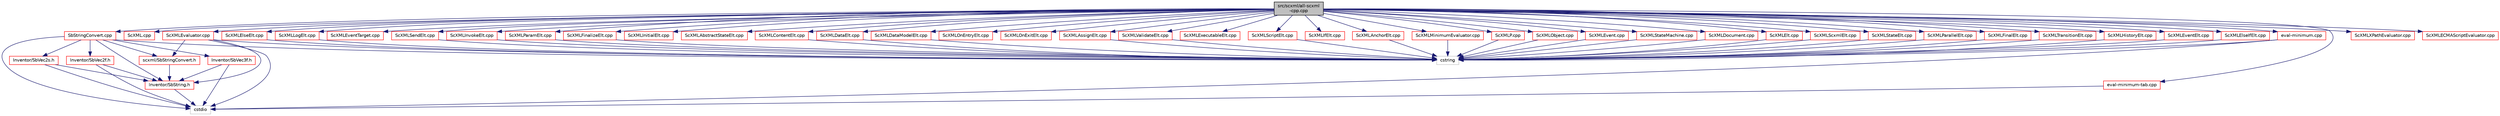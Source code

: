digraph "src/scxml/all-scxml-cpp.cpp"
{
 // LATEX_PDF_SIZE
  edge [fontname="Helvetica",fontsize="10",labelfontname="Helvetica",labelfontsize="10"];
  node [fontname="Helvetica",fontsize="10",shape=record];
  Node1 [label="src/scxml/all-scxml\l-cpp.cpp",height=0.2,width=0.4,color="black", fillcolor="grey75", style="filled", fontcolor="black",tooltip=" "];
  Node1 -> Node2 [color="midnightblue",fontsize="10",style="solid",fontname="Helvetica"];
  Node2 [label="SbStringConvert.cpp",height=0.2,width=0.4,color="red", fillcolor="white", style="filled",URL="$SbStringConvert_8cpp.html",tooltip=" "];
  Node2 -> Node3 [color="midnightblue",fontsize="10",style="solid",fontname="Helvetica"];
  Node3 [label="scxml/SbStringConvert.h",height=0.2,width=0.4,color="red", fillcolor="white", style="filled",URL="$SbStringConvert_8h.html",tooltip=" "];
  Node3 -> Node10 [color="midnightblue",fontsize="10",style="solid",fontname="Helvetica"];
  Node10 [label="Inventor/SbString.h",height=0.2,width=0.4,color="red", fillcolor="white", style="filled",URL="$SbString_8h.html",tooltip=" "];
  Node10 -> Node12 [color="midnightblue",fontsize="10",style="solid",fontname="Helvetica"];
  Node12 [label="cstdio",height=0.2,width=0.4,color="grey75", fillcolor="white", style="filled",tooltip=" "];
  Node2 -> Node12 [color="midnightblue",fontsize="10",style="solid",fontname="Helvetica"];
  Node2 -> Node40 [color="midnightblue",fontsize="10",style="solid",fontname="Helvetica"];
  Node40 [label="cstring",height=0.2,width=0.4,color="grey75", fillcolor="white", style="filled",tooltip=" "];
  Node2 -> Node10 [color="midnightblue",fontsize="10",style="solid",fontname="Helvetica"];
  Node2 -> Node41 [color="midnightblue",fontsize="10",style="solid",fontname="Helvetica"];
  Node41 [label="Inventor/SbVec2s.h",height=0.2,width=0.4,color="red", fillcolor="white", style="filled",URL="$SbVec2s_8h.html",tooltip=" "];
  Node41 -> Node12 [color="midnightblue",fontsize="10",style="solid",fontname="Helvetica"];
  Node41 -> Node10 [color="midnightblue",fontsize="10",style="solid",fontname="Helvetica"];
  Node2 -> Node44 [color="midnightblue",fontsize="10",style="solid",fontname="Helvetica"];
  Node44 [label="Inventor/SbVec2f.h",height=0.2,width=0.4,color="red", fillcolor="white", style="filled",URL="$SbVec2f_8h.html",tooltip=" "];
  Node44 -> Node12 [color="midnightblue",fontsize="10",style="solid",fontname="Helvetica"];
  Node44 -> Node10 [color="midnightblue",fontsize="10",style="solid",fontname="Helvetica"];
  Node2 -> Node45 [color="midnightblue",fontsize="10",style="solid",fontname="Helvetica"];
  Node45 [label="Inventor/SbVec3f.h",height=0.2,width=0.4,color="red", fillcolor="white", style="filled",URL="$SbVec3f_8h.html",tooltip=" "];
  Node45 -> Node12 [color="midnightblue",fontsize="10",style="solid",fontname="Helvetica"];
  Node45 -> Node10 [color="midnightblue",fontsize="10",style="solid",fontname="Helvetica"];
  Node1 -> Node50 [color="midnightblue",fontsize="10",style="solid",fontname="Helvetica"];
  Node50 [label="ScXML.cpp",height=0.2,width=0.4,color="red", fillcolor="white", style="filled",URL="$ScXML_8cpp.html",tooltip=" "];
  Node1 -> Node99 [color="midnightblue",fontsize="10",style="solid",fontname="Helvetica"];
  Node99 [label="ScXMLP.cpp",height=0.2,width=0.4,color="red", fillcolor="white", style="filled",URL="$ScXMLP_8cpp.html",tooltip=" "];
  Node99 -> Node40 [color="midnightblue",fontsize="10",style="solid",fontname="Helvetica"];
  Node1 -> Node105 [color="midnightblue",fontsize="10",style="solid",fontname="Helvetica"];
  Node105 [label="ScXMLObject.cpp",height=0.2,width=0.4,color="red", fillcolor="white", style="filled",URL="$ScXMLObject_8cpp.html",tooltip=" "];
  Node105 -> Node40 [color="midnightblue",fontsize="10",style="solid",fontname="Helvetica"];
  Node1 -> Node106 [color="midnightblue",fontsize="10",style="solid",fontname="Helvetica"];
  Node106 [label="ScXMLEvent.cpp",height=0.2,width=0.4,color="red", fillcolor="white", style="filled",URL="$ScXMLEvent_8cpp.html",tooltip=" "];
  Node106 -> Node40 [color="midnightblue",fontsize="10",style="solid",fontname="Helvetica"];
  Node1 -> Node107 [color="midnightblue",fontsize="10",style="solid",fontname="Helvetica"];
  Node107 [label="ScXMLEventTarget.cpp",height=0.2,width=0.4,color="red", fillcolor="white", style="filled",URL="$ScXMLEventTarget_8cpp.html",tooltip=" "];
  Node1 -> Node125 [color="midnightblue",fontsize="10",style="solid",fontname="Helvetica"];
  Node125 [label="ScXMLStateMachine.cpp",height=0.2,width=0.4,color="red", fillcolor="white", style="filled",URL="$ScXMLStateMachine_8cpp.html",tooltip=" "];
  Node125 -> Node40 [color="midnightblue",fontsize="10",style="solid",fontname="Helvetica"];
  Node1 -> Node130 [color="midnightblue",fontsize="10",style="solid",fontname="Helvetica"];
  Node130 [label="ScXMLDocument.cpp",height=0.2,width=0.4,color="red", fillcolor="white", style="filled",URL="$ScXMLDocument_8cpp.html",tooltip=" "];
  Node130 -> Node40 [color="midnightblue",fontsize="10",style="solid",fontname="Helvetica"];
  Node1 -> Node133 [color="midnightblue",fontsize="10",style="solid",fontname="Helvetica"];
  Node133 [label="ScXMLElt.cpp",height=0.2,width=0.4,color="red", fillcolor="white", style="filled",URL="$ScXMLElt_8cpp.html",tooltip=" "];
  Node133 -> Node40 [color="midnightblue",fontsize="10",style="solid",fontname="Helvetica"];
  Node1 -> Node134 [color="midnightblue",fontsize="10",style="solid",fontname="Helvetica"];
  Node134 [label="ScXMLScxmlElt.cpp",height=0.2,width=0.4,color="red", fillcolor="white", style="filled",URL="$ScXMLScxmlElt_8cpp.html",tooltip=" "];
  Node134 -> Node40 [color="midnightblue",fontsize="10",style="solid",fontname="Helvetica"];
  Node1 -> Node136 [color="midnightblue",fontsize="10",style="solid",fontname="Helvetica"];
  Node136 [label="ScXMLInitialElt.cpp",height=0.2,width=0.4,color="red", fillcolor="white", style="filled",URL="$ScXMLInitialElt_8cpp.html",tooltip=" "];
  Node1 -> Node137 [color="midnightblue",fontsize="10",style="solid",fontname="Helvetica"];
  Node137 [label="ScXMLAbstractStateElt.cpp",height=0.2,width=0.4,color="red", fillcolor="white", style="filled",URL="$ScXMLAbstractStateElt_8cpp.html",tooltip=" "];
  Node1 -> Node138 [color="midnightblue",fontsize="10",style="solid",fontname="Helvetica"];
  Node138 [label="ScXMLStateElt.cpp",height=0.2,width=0.4,color="red", fillcolor="white", style="filled",URL="$ScXMLStateElt_8cpp.html",tooltip=" "];
  Node138 -> Node40 [color="midnightblue",fontsize="10",style="solid",fontname="Helvetica"];
  Node1 -> Node139 [color="midnightblue",fontsize="10",style="solid",fontname="Helvetica"];
  Node139 [label="ScXMLParallelElt.cpp",height=0.2,width=0.4,color="red", fillcolor="white", style="filled",URL="$ScXMLParallelElt_8cpp.html",tooltip=" "];
  Node139 -> Node40 [color="midnightblue",fontsize="10",style="solid",fontname="Helvetica"];
  Node1 -> Node140 [color="midnightblue",fontsize="10",style="solid",fontname="Helvetica"];
  Node140 [label="ScXMLFinalElt.cpp",height=0.2,width=0.4,color="red", fillcolor="white", style="filled",URL="$ScXMLFinalElt_8cpp.html",tooltip=" "];
  Node140 -> Node40 [color="midnightblue",fontsize="10",style="solid",fontname="Helvetica"];
  Node1 -> Node141 [color="midnightblue",fontsize="10",style="solid",fontname="Helvetica"];
  Node141 [label="ScXMLOnEntryElt.cpp",height=0.2,width=0.4,color="red", fillcolor="white", style="filled",URL="$ScXMLOnEntryElt_8cpp.html",tooltip=" "];
  Node1 -> Node142 [color="midnightblue",fontsize="10",style="solid",fontname="Helvetica"];
  Node142 [label="ScXMLOnExitElt.cpp",height=0.2,width=0.4,color="red", fillcolor="white", style="filled",URL="$ScXMLOnExitElt_8cpp.html",tooltip=" "];
  Node1 -> Node143 [color="midnightblue",fontsize="10",style="solid",fontname="Helvetica"];
  Node143 [label="ScXMLTransitionElt.cpp",height=0.2,width=0.4,color="red", fillcolor="white", style="filled",URL="$ScXMLTransitionElt_8cpp.html",tooltip=" "];
  Node143 -> Node40 [color="midnightblue",fontsize="10",style="solid",fontname="Helvetica"];
  Node1 -> Node144 [color="midnightblue",fontsize="10",style="solid",fontname="Helvetica"];
  Node144 [label="ScXMLHistoryElt.cpp",height=0.2,width=0.4,color="red", fillcolor="white", style="filled",URL="$ScXMLHistoryElt_8cpp.html",tooltip=" "];
  Node144 -> Node40 [color="midnightblue",fontsize="10",style="solid",fontname="Helvetica"];
  Node1 -> Node145 [color="midnightblue",fontsize="10",style="solid",fontname="Helvetica"];
  Node145 [label="ScXMLExecutableElt.cpp",height=0.2,width=0.4,color="red", fillcolor="white", style="filled",URL="$ScXMLExecutableElt_8cpp.html",tooltip=" "];
  Node1 -> Node146 [color="midnightblue",fontsize="10",style="solid",fontname="Helvetica"];
  Node146 [label="ScXMLEventElt.cpp",height=0.2,width=0.4,color="red", fillcolor="white", style="filled",URL="$ScXMLEventElt_8cpp.html",tooltip=" "];
  Node146 -> Node40 [color="midnightblue",fontsize="10",style="solid",fontname="Helvetica"];
  Node1 -> Node147 [color="midnightblue",fontsize="10",style="solid",fontname="Helvetica"];
  Node147 [label="ScXMLIfElt.cpp",height=0.2,width=0.4,color="red", fillcolor="white", style="filled",URL="$ScXMLIfElt_8cpp.html",tooltip=" "];
  Node1 -> Node148 [color="midnightblue",fontsize="10",style="solid",fontname="Helvetica"];
  Node148 [label="ScXMLElseIfElt.cpp",height=0.2,width=0.4,color="red", fillcolor="white", style="filled",URL="$ScXMLElseIfElt_8cpp.html",tooltip=" "];
  Node148 -> Node40 [color="midnightblue",fontsize="10",style="solid",fontname="Helvetica"];
  Node1 -> Node149 [color="midnightblue",fontsize="10",style="solid",fontname="Helvetica"];
  Node149 [label="ScXMLElseElt.cpp",height=0.2,width=0.4,color="red", fillcolor="white", style="filled",URL="$ScXMLElseElt_8cpp.html",tooltip=" "];
  Node149 -> Node40 [color="midnightblue",fontsize="10",style="solid",fontname="Helvetica"];
  Node1 -> Node150 [color="midnightblue",fontsize="10",style="solid",fontname="Helvetica"];
  Node150 [label="ScXMLLogElt.cpp",height=0.2,width=0.4,color="red", fillcolor="white", style="filled",URL="$ScXMLLogElt_8cpp.html",tooltip=" "];
  Node150 -> Node40 [color="midnightblue",fontsize="10",style="solid",fontname="Helvetica"];
  Node1 -> Node151 [color="midnightblue",fontsize="10",style="solid",fontname="Helvetica"];
  Node151 [label="ScXMLSendElt.cpp",height=0.2,width=0.4,color="red", fillcolor="white", style="filled",URL="$ScXMLSendElt_8cpp.html",tooltip=" "];
  Node151 -> Node40 [color="midnightblue",fontsize="10",style="solid",fontname="Helvetica"];
  Node1 -> Node153 [color="midnightblue",fontsize="10",style="solid",fontname="Helvetica"];
  Node153 [label="ScXMLInvokeElt.cpp",height=0.2,width=0.4,color="red", fillcolor="white", style="filled",URL="$ScXMLInvokeElt_8cpp.html",tooltip=" "];
  Node153 -> Node40 [color="midnightblue",fontsize="10",style="solid",fontname="Helvetica"];
  Node1 -> Node154 [color="midnightblue",fontsize="10",style="solid",fontname="Helvetica"];
  Node154 [label="ScXMLParamElt.cpp",height=0.2,width=0.4,color="red", fillcolor="white", style="filled",URL="$ScXMLParamElt_8cpp.html",tooltip=" "];
  Node154 -> Node40 [color="midnightblue",fontsize="10",style="solid",fontname="Helvetica"];
  Node1 -> Node155 [color="midnightblue",fontsize="10",style="solid",fontname="Helvetica"];
  Node155 [label="ScXMLFinalizeElt.cpp",height=0.2,width=0.4,color="red", fillcolor="white", style="filled",URL="$ScXMLFinalizeElt_8cpp.html",tooltip=" "];
  Node155 -> Node40 [color="midnightblue",fontsize="10",style="solid",fontname="Helvetica"];
  Node1 -> Node156 [color="midnightblue",fontsize="10",style="solid",fontname="Helvetica"];
  Node156 [label="ScXMLContentElt.cpp",height=0.2,width=0.4,color="red", fillcolor="white", style="filled",URL="$ScXMLContentElt_8cpp.html",tooltip=" "];
  Node156 -> Node40 [color="midnightblue",fontsize="10",style="solid",fontname="Helvetica"];
  Node1 -> Node157 [color="midnightblue",fontsize="10",style="solid",fontname="Helvetica"];
  Node157 [label="ScXMLDataElt.cpp",height=0.2,width=0.4,color="red", fillcolor="white", style="filled",URL="$ScXMLDataElt_8cpp.html",tooltip=" "];
  Node157 -> Node40 [color="midnightblue",fontsize="10",style="solid",fontname="Helvetica"];
  Node1 -> Node158 [color="midnightblue",fontsize="10",style="solid",fontname="Helvetica"];
  Node158 [label="ScXMLDataModelElt.cpp",height=0.2,width=0.4,color="red", fillcolor="white", style="filled",URL="$ScXMLDataModelElt_8cpp.html",tooltip=" "];
  Node158 -> Node40 [color="midnightblue",fontsize="10",style="solid",fontname="Helvetica"];
  Node1 -> Node159 [color="midnightblue",fontsize="10",style="solid",fontname="Helvetica"];
  Node159 [label="ScXMLAssignElt.cpp",height=0.2,width=0.4,color="red", fillcolor="white", style="filled",URL="$ScXMLAssignElt_8cpp.html",tooltip=" "];
  Node159 -> Node40 [color="midnightblue",fontsize="10",style="solid",fontname="Helvetica"];
  Node1 -> Node160 [color="midnightblue",fontsize="10",style="solid",fontname="Helvetica"];
  Node160 [label="ScXMLValidateElt.cpp",height=0.2,width=0.4,color="red", fillcolor="white", style="filled",URL="$ScXMLValidateElt_8cpp.html",tooltip=" "];
  Node160 -> Node40 [color="midnightblue",fontsize="10",style="solid",fontname="Helvetica"];
  Node1 -> Node161 [color="midnightblue",fontsize="10",style="solid",fontname="Helvetica"];
  Node161 [label="ScXMLScriptElt.cpp",height=0.2,width=0.4,color="red", fillcolor="white", style="filled",URL="$ScXMLScriptElt_8cpp.html",tooltip=" "];
  Node161 -> Node40 [color="midnightblue",fontsize="10",style="solid",fontname="Helvetica"];
  Node1 -> Node162 [color="midnightblue",fontsize="10",style="solid",fontname="Helvetica"];
  Node162 [label="ScXMLAnchorElt.cpp",height=0.2,width=0.4,color="red", fillcolor="white", style="filled",URL="$ScXMLAnchorElt_8cpp.html",tooltip=" "];
  Node162 -> Node40 [color="midnightblue",fontsize="10",style="solid",fontname="Helvetica"];
  Node1 -> Node163 [color="midnightblue",fontsize="10",style="solid",fontname="Helvetica"];
  Node163 [label="ScXMLEvaluator.cpp",height=0.2,width=0.4,color="red", fillcolor="white", style="filled",URL="$ScXMLEvaluator_8cpp.html",tooltip=" "];
  Node163 -> Node40 [color="midnightblue",fontsize="10",style="solid",fontname="Helvetica"];
  Node163 -> Node12 [color="midnightblue",fontsize="10",style="solid",fontname="Helvetica"];
  Node163 -> Node10 [color="midnightblue",fontsize="10",style="solid",fontname="Helvetica"];
  Node163 -> Node3 [color="midnightblue",fontsize="10",style="solid",fontname="Helvetica"];
  Node1 -> Node164 [color="midnightblue",fontsize="10",style="solid",fontname="Helvetica"];
  Node164 [label="ScXMLMinimumEvaluator.cpp",height=0.2,width=0.4,color="red", fillcolor="white", style="filled",URL="$ScXMLMinimumEvaluator_8cpp.html",tooltip=" "];
  Node164 -> Node40 [color="midnightblue",fontsize="10",style="solid",fontname="Helvetica"];
  Node1 -> Node166 [color="midnightblue",fontsize="10",style="solid",fontname="Helvetica"];
  Node166 [label="eval-minimum-tab.cpp",height=0.2,width=0.4,color="red", fillcolor="white", style="filled",URL="$eval-minimum-tab_8cpp.html",tooltip=" "];
  Node166 -> Node12 [color="midnightblue",fontsize="10",style="solid",fontname="Helvetica"];
  Node1 -> Node167 [color="midnightblue",fontsize="10",style="solid",fontname="Helvetica"];
  Node167 [label="eval-minimum.cpp",height=0.2,width=0.4,color="red", fillcolor="white", style="filled",URL="$eval-minimum_8cpp.html",tooltip=" "];
  Node167 -> Node12 [color="midnightblue",fontsize="10",style="solid",fontname="Helvetica"];
  Node167 -> Node40 [color="midnightblue",fontsize="10",style="solid",fontname="Helvetica"];
  Node1 -> Node173 [color="midnightblue",fontsize="10",style="solid",fontname="Helvetica"];
  Node173 [label="ScXMLXPathEvaluator.cpp",height=0.2,width=0.4,color="red", fillcolor="white", style="filled",URL="$ScXMLXPathEvaluator_8cpp.html",tooltip=" "];
  Node1 -> Node174 [color="midnightblue",fontsize="10",style="solid",fontname="Helvetica"];
  Node174 [label="ScXMLECMAScriptEvaluator.cpp",height=0.2,width=0.4,color="red", fillcolor="white", style="filled",URL="$ScXMLECMAScriptEvaluator_8cpp.html",tooltip=" "];
}
